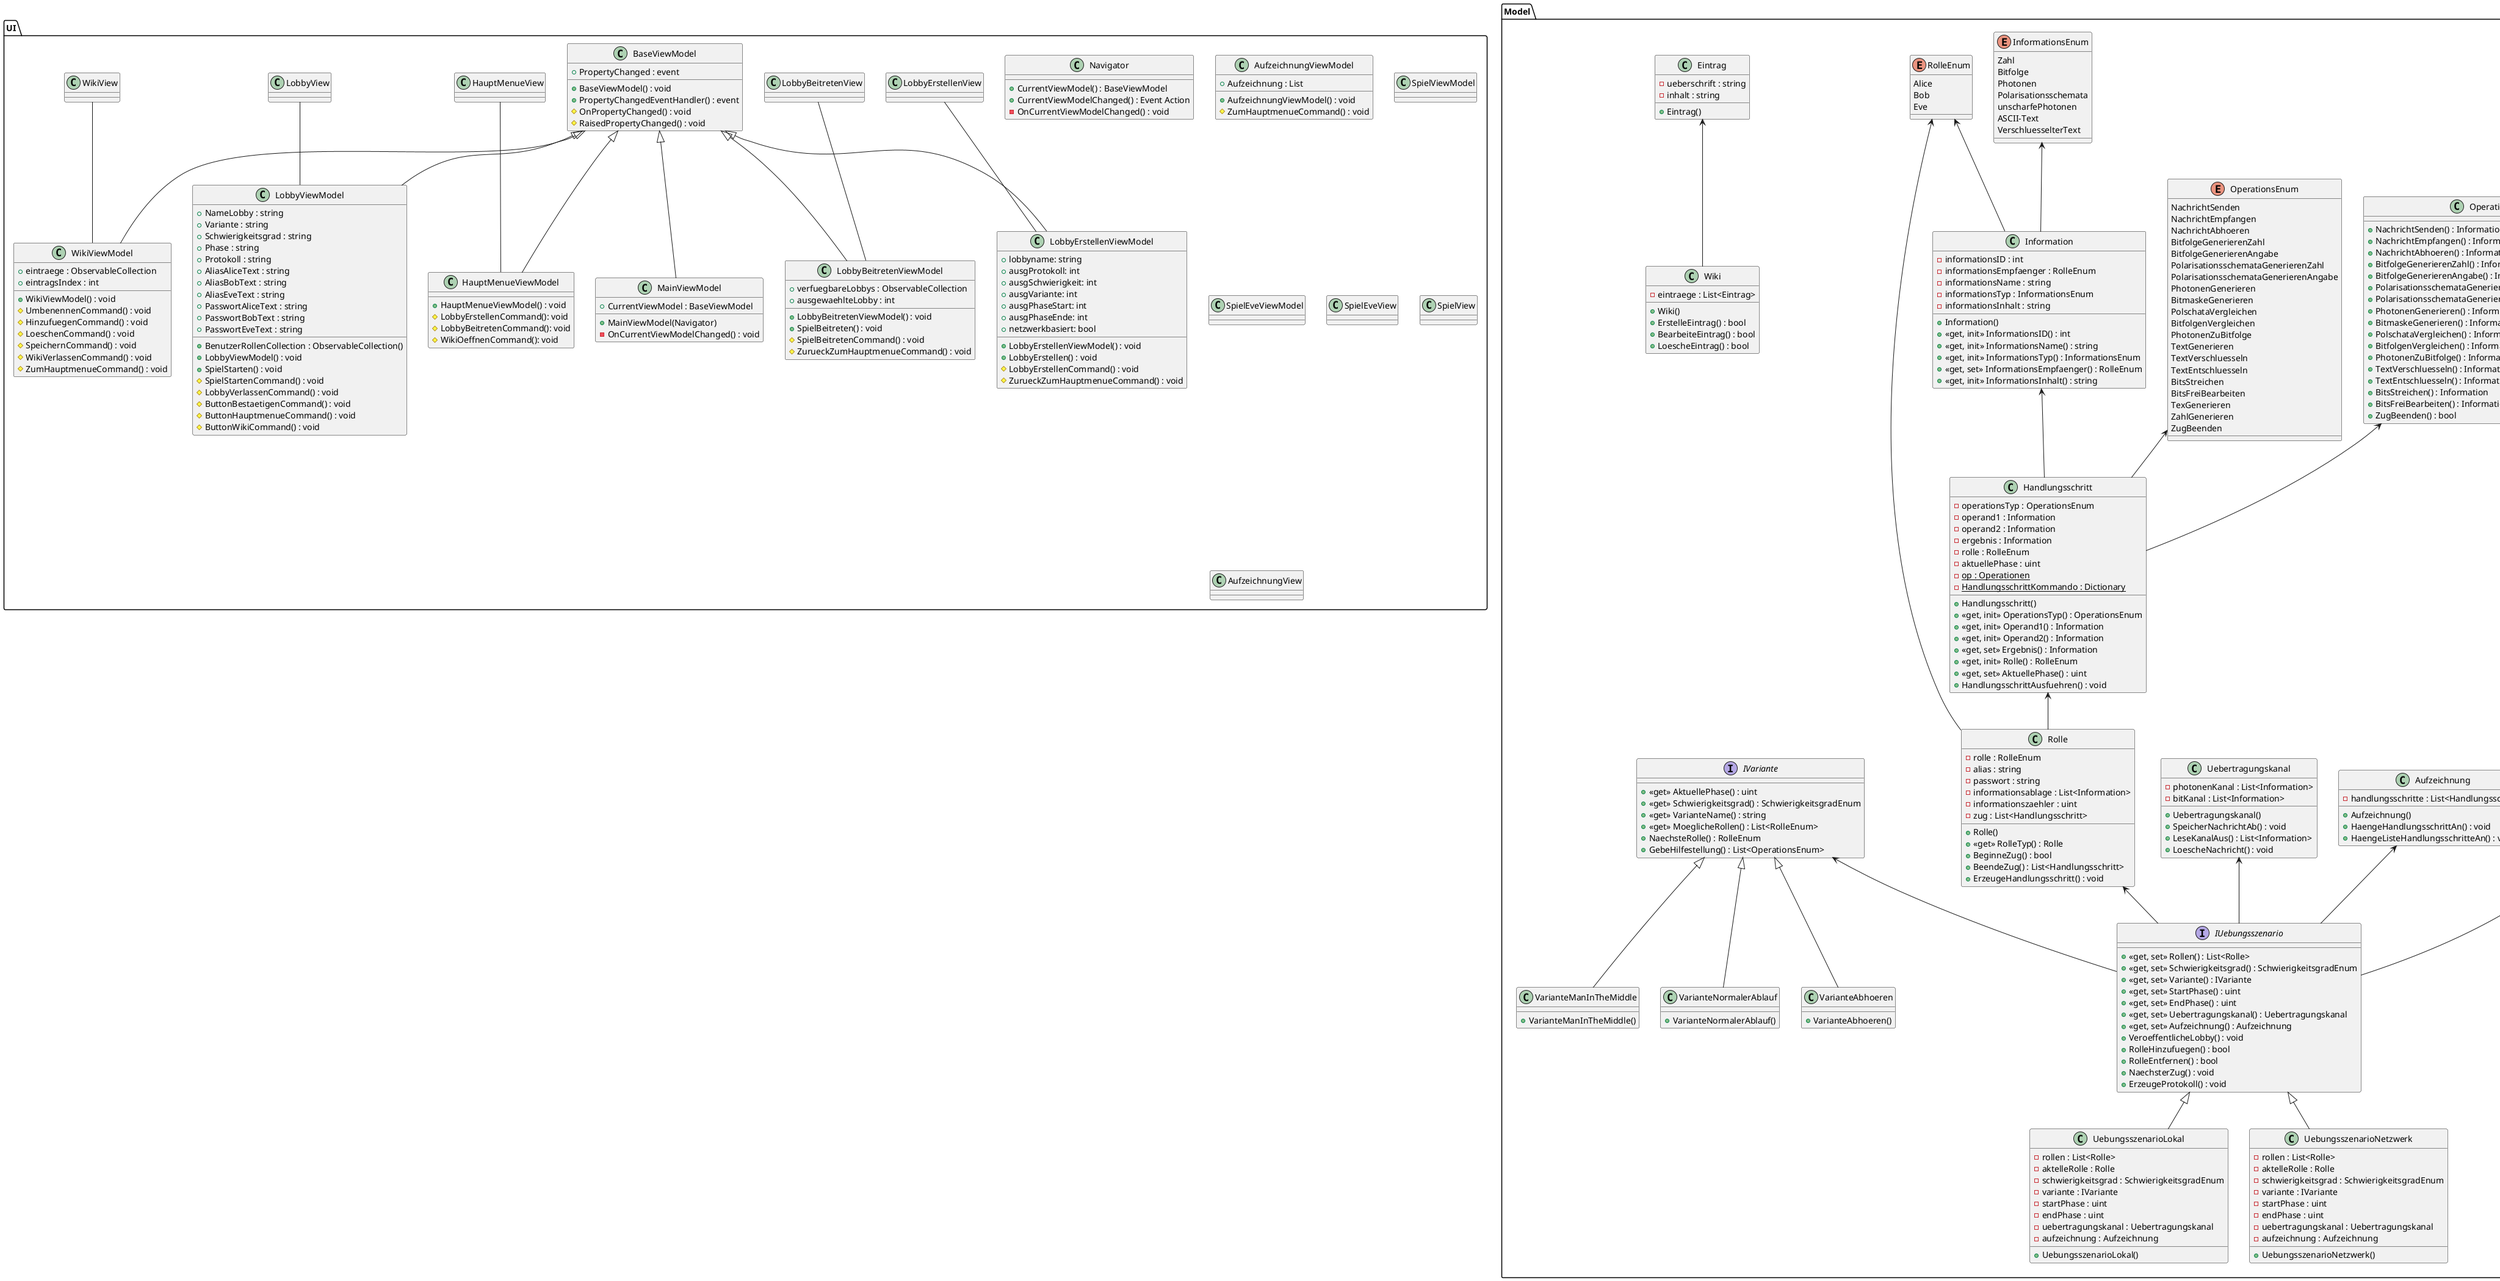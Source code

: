 @startuml name

page 2x1
skinparam pageMargin 10
skinparam pageExternalColor gray
skinparam pageBorderColor black

/'************************************************************'/
/'PACKAGE Model												  '/
/'************************************************************'/
package Model
{
	together {
		interface IUebungsszenario
		{
			+ <<get, set>> Rollen() : List<Rolle>
			+ <<get, set>> Schwierigkeitsgrad() : SchwierigkeitsgradEnum
			+ <<get, set>> Variante() : IVariante
			+ <<get, set>> StartPhase() : uint
			+ <<get, set>> EndPhase() : uint
			+ <<get, set>> Uebertragungskanal() : Uebertragungskanal
			+ <<get, set>> Aufzeichnung() : Aufzeichnung
			+ VeroeffentlicheLobby() : void
			+ RolleHinzufuegen() : bool
			+ RolleEntfernen() : bool
			+ NaechsterZug() : void
			+ ErzeugeProtokoll() : void
		}

		class UebungsszenarioLokal
		{
			- rollen : List<Rolle>
			- aktelleRolle : Rolle
			- schwierigkeitsgrad : SchwierigkeitsgradEnum
			- variante : IVariante
			- startPhase : uint
			- endPhase : uint
			- uebertragungskanal : Uebertragungskanal
			- aufzeichnung : Aufzeichnung
			+ UebungsszenarioLokal()
		}

		class UebungsszenarioNetzwerk
		{
			- rollen : List<Rolle>
			- aktelleRolle : Rolle
			- schwierigkeitsgrad : SchwierigkeitsgradEnum
			- variante : IVariante
			- startPhase : uint
			- endPhase : uint
			- uebertragungskanal : Uebertragungskanal
			- aufzeichnung : Aufzeichnung
			+ UebungsszenarioNetzwerk()
		}
	}

	together {
		class Aufzeichnung
		{
			- handlungsschritte : List<Handlungsschritt>
			+ Aufzeichnung()
			+ HaengeHandlungsschrittAn() : void
			+ HaengeListeHandlungsschritteAn() : void
		}

		class Uebertragungskanal
		{
			- photonenKanal : List<Information>
			- bitKanal : List<Information>
			+ Uebertragungskanal()
			+ SpeicherNachrichtAb() : void
			+ LeseKanalAus() : List<Information>
			+ LoescheNachricht() : void
		}

		enum SchwierigkeitsgradEnum
		{
			Leicht
			Mittel
			Schwer
		}
	}
	
	together {
		class Operationen
		{
			+ NachrichtSenden() : Information
			+ NachrichtEmpfangen() : Information 
			+ NachrichtAbhoeren() : Information 
			+ BitfolgeGenerierenZahl() : Information 
			+ BitfolgeGenerierenAngabe() : Information 
			+ PolarisationsschemataGenerierenZahl() : Information 
			+ PolarisationsschemataGenerierenAngabe() : Information 
			+ PhotonenGenerieren() : Information 
			+ BitmaskeGenerieren() : Information 
			+ PolschataVergleichen() : Information 
			+ BitfolgenVergleichen() : Information 
			+ PhotonenZuBitfolge() : Information 
			+ TextVerschluesseln() : Information 
			+ TextEntschluesseln() : Information 
			+ BitsStreichen() : Information 
			+ BitsFreiBearbeiten() : Information 
			+ ZugBeenden() : bool 
		}

		enum OperationsEnum
		{
			NachrichtSenden
			NachrichtEmpfangen
			NachrichtAbhoeren
			BitfolgeGenerierenZahl
			BitfolgeGenerierenAngabe
			PolarisationsschemataGenerierenZahl
			PolarisationsschemataGenerierenAngabe
			PhotonenGenerieren
			BitmaskeGenerieren
			PolschataVergleichen
			BitfolgenVergleichen
			PhotonenZuBitfolge
			TextGenerieren
			TextVerschluesseln
			TextEntschluesseln
			BitsStreichen
			BitsFreiBearbeiten
			TexGenerieren
			ZahlGenerieren
			ZugBeenden
		}
	}

	together {
		class Information
		{
			- informationsID : int
			- informationsEmpfaenger : RolleEnum
			- informationsName : string
			- informationsTyp : InformationsEnum
			- informationsInhalt : string
			+ Information()
			+ <<get, init>> InformationsID() : int
			+ <<get, init>> InformationsName() : string
			+ <<get, init>> InformationsTyp() : InformationsEnum
			+ <<get, set>> InformationsEmpfaenger() : RolleEnum
			+ <<get, init>> InformationsInhalt() : string
		}

		class Handlungsschritt
		{
			- operationsTyp : OperationsEnum
			- operand1 : Information
			- operand2 : Information
			- ergebnis : Information
			- rolle : RolleEnum
			- aktuellePhase : uint
			- {static} op : Operationen
			- {static} HandlungsschrittKommando : Dictionary
			+ Handlungsschritt()
			+ <<get, init>> OperationsTyp() : OperationsEnum
			+ <<get, init>> Operand1() : Information
			+ <<get, init>> Operand2() : Information
			+ <<get, set>> Ergebnis() : Information
			+ <<get, init>> Rolle() : RolleEnum
			+ <<get, set>> AktuellePhase() : uint
			+ HandlungsschrittAusfuehren() : void
		}

		class Rolle
		{
			- rolle : RolleEnum
			- alias : string
			- passwort : string
			- informationsablage : List<Information>
			- informationszaehler : uint
			- zug : List<Handlungsschritt>
			+ Rolle()
			+ <<get>> RolleTyp() : Rolle
			+ BeginneZug() : bool
			+ BeendeZug() : List<Handlungsschritt>
			+ ErzeugeHandlungsschritt() : void
		}

		enum InformationsEnum
		{
			Zahl
			Bitfolge
			Photonen
			Polarisationsschemata
			unscharfePhotonen
			ASCII-Text
			VerschluesselterText
		}

		enum RolleEnum
		{
			Alice
			Bob
			Eve
		}
	}

	together {
		interface IVariante
		{
			+ <<get>> AktuellePhase() : uint
			+ <<get>> Schwierigkeitsgrad() : SchwierigkeitsgradEnum
			+ <<get>> VarianteName() : string
			+ <<get>> MoeglicheRollen() : List<RolleEnum>
			+ NaechsteRolle() : RolleEnum
			+ GebeHilfestellung() : List<OperationsEnum>
		}

		class VarianteNormalerAblauf
		{
			+ VarianteNormalerAblauf()
		}

		class VarianteAbhoeren
		{
			+ VarianteAbhoeren()
		}

		class VarianteManInTheMiddle
		{
			+ VarianteManInTheMiddle()
		}
	}

	together {
		class Wiki
		{
			- eintraege : List<Eintrag>
			+ Wiki()
			+ ErstelleEintrag() : bool
			+ BearbeiteEintrag() : bool
			+ LoescheEintrag() : bool
		}

		class Eintrag
		{
			- ueberschrift : string
			- inhalt : string
			+ Eintrag()
		}
	}
}

 IVariante <|-- VarianteNormalerAblauf
 IVariante <|-- VarianteManInTheMiddle
 IVariante <|-- VarianteAbhoeren
 IVariante <-- IUebungsszenario
 
 IUebungsszenario <|-- UebungsszenarioLokal
 IUebungsszenario <|-- UebungsszenarioNetzwerk
 
 Rolle <-- IUebungsszenario

 InformationsEnum <-- Information
 
 Information <-- Handlungsschritt
 
 OperationsEnum <-- Handlungsschritt
 
 Handlungsschritt <-- Rolle
 
 Uebertragungskanal <-- IUebungsszenario
 
 SchwierigkeitsgradEnum <-- IUebungsszenario
 
 Aufzeichnung <-- IUebungsszenario
 
 RolleEnum <-- Rolle
 RolleEnum <-- Information
 
 Operationen <-- Handlungsschritt

Eintrag <-- Wiki

/'************************************************************'/
/'PACKAGE UI												  '/
/'************************************************************'/
package UI
{
	class MainViewModel
	{
		+ MainViewModel(Navigator)
		+ CurrentViewModel : BaseViewModel
		- OnCurrentViewModelChanged() : void
	}

	class Navigator
	{
		+ CurrentViewModel() : BaseViewModel
		+ CurrentViewModelChanged() : Event Action
		- OnCurrentViewModelChanged() : void
	}

	class LobbyErstellenViewModel
	{
		 + lobbyname: string 
		 + ausgProtokoll: int 
		 + ausgSchwierigkeit: int 
		 + ausgVariante: int 
		 + ausgPhaseStart: int 
		 + ausgPhaseEnde: int 
		 + netzwerkbasiert: bool 
		 + LobbyErstellenViewModel() : void
		 + LobbyErstellen() : void
		 # LobbyErstellenCommand() : void
		 # ZurueckZumHauptmenueCommand() : void
	}
	
	class LobbyBeitretenViewModel
	{
		 + verfuegbareLobbys : ObservableCollection 
		 + ausgewaehlteLobby : int 
		 + LobbyBeitretenViewModel() : void 
		 + SpielBeitreten() : void 
		 # SpielBeitretenCommand() : void 
		 # ZurueckZumHauptmenueCommand() : void 
	}
	
	class HauptMenueViewModel
	{
		 + HauptMenueViewModel() : void
		 # LobbyErstellenCommand(): void
		 # LobbyBeitretenCommand(): void
		 # WikiOeffnenCommand(): void
	}
	
	class LobbyViewModel
	{
		 + NameLobby : string
		 + Variante : string
		 + Schwierigkeitsgrad : string
		 + Phase : string
		 + Protokoll : string
		 + AliasAliceText : string
		 + AliasBobText : string
		 + AliasEveText : string
		 + PasswortAliceText : string
		 + PasswortBobText : string
		 + PasswortEveText : string
		 + BenutzerRollenCollection : ObservableCollection()
		 + LobbyViewModel() : void
		 + SpielStarten() : void
		 # SpielStartenCommand() : void
		 # LobbyVerlassenCommand() : void
		 # ButtonBestaetigenCommand() : void
		 # ButtonHauptmenueCommand() : void
		 # ButtonWikiCommand() : void
	}
	
	class WikiViewModel
	{
		 + eintraege : ObservableCollection
		 + eintragsIndex : int
		 + WikiViewModel() : void
		 # UmbenennenCommand() : void
		 # HinzufuegenCommand() : void
		 # LoeschenCommand() : void
		 # SpeichernCommand() : void
		 # WikiVerlassenCommand() : void
		 # ZumHauptmenueCommand() : void
	}
	
	class BaseViewModel
	{
		 + PropertyChanged : event
		 + BaseViewModel() : void
		 + PropertyChangedEventHandler() : event
		 # OnPropertyChanged() : void
		 # RaisedPropertyChanged() : void
	}

	class AufzeichnungViewModel
	{
		+ Aufzeichnung : List
		+ AufzeichnungViewModel() : void
		# ZumHauptmenueCommand() : void
	}

	class SpielViewModel
	{
	}

	class SpielEveViewModel
	{
	}

	class SpielEveView
	{
	}

	class SpielView
	{
	}

	class AufzeichnungView
	{
	}

	class LobbyErstellenView
	{
	}
	
	class LobbyBeitretenView
	{
	}
	
	class HauptMenueView
	{
	}
	
	class LobbyView
	{
	}
	
	class WikiView
	{
	}
}

BaseViewModel <|-- LobbyBeitretenViewModel
BaseViewModel <|-- LobbyViewModel
BaseViewModel <|-- WikiViewModel
BaseViewModel <|-- HauptMenueViewModel
BaseViewModel <|-- LobbyErstellenViewModel
BaseViewModel <|-- MainViewModel
LobbyErstellenView -- LobbyErstellenViewModel
LobbyBeitretenView -- LobbyBeitretenViewModel
HauptMenueView -- HauptMenueViewModel
LobbyView -- LobbyViewModel
WikiView -- WikiViewModel

@enduml